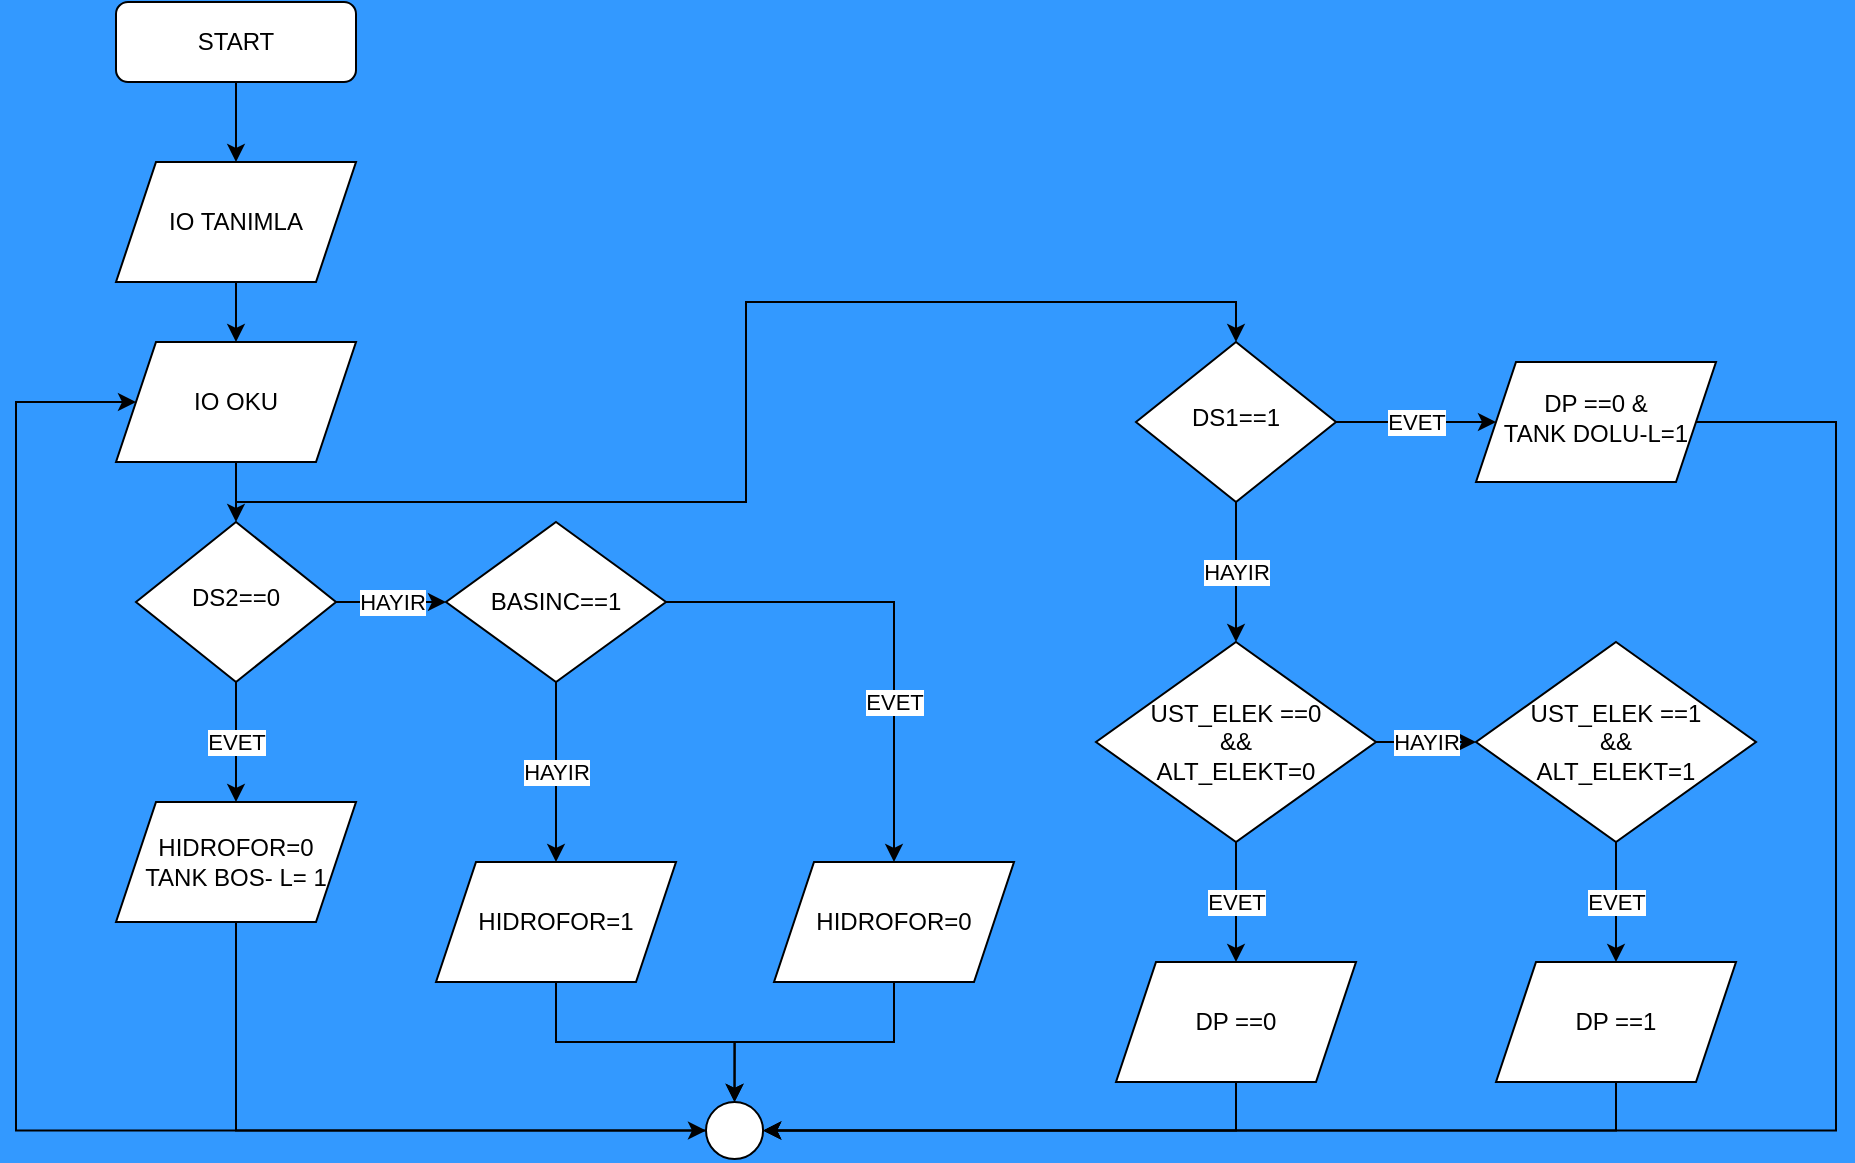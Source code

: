 <mxfile version="14.2.9" type="device"><diagram id="C5RBs43oDa-KdzZeNtuy" name="Page-1"><mxGraphModel dx="1221" dy="654" grid="1" gridSize="10" guides="1" tooltips="1" connect="1" arrows="1" fold="1" page="1" pageScale="1" pageWidth="827" pageHeight="1169" background="#3399FF" math="0" shadow="0"><root><mxCell id="WIyWlLk6GJQsqaUBKTNV-0"/><mxCell id="WIyWlLk6GJQsqaUBKTNV-1" parent="WIyWlLk6GJQsqaUBKTNV-0"/><mxCell id="rP_sFZVEoPLhkOMxS7kW-1" value="" style="edgeStyle=orthogonalEdgeStyle;rounded=0;orthogonalLoop=1;jettySize=auto;html=1;" edge="1" parent="WIyWlLk6GJQsqaUBKTNV-1" source="WIyWlLk6GJQsqaUBKTNV-3" target="rP_sFZVEoPLhkOMxS7kW-0"><mxGeometry relative="1" as="geometry"/></mxCell><mxCell id="WIyWlLk6GJQsqaUBKTNV-3" value="START" style="rounded=1;whiteSpace=wrap;html=1;fontSize=12;glass=0;strokeWidth=1;shadow=0;" parent="WIyWlLk6GJQsqaUBKTNV-1" vertex="1"><mxGeometry x="60" y="30" width="120" height="40" as="geometry"/></mxCell><mxCell id="rP_sFZVEoPLhkOMxS7kW-3" value="" style="edgeStyle=orthogonalEdgeStyle;rounded=0;orthogonalLoop=1;jettySize=auto;html=1;" edge="1" parent="WIyWlLk6GJQsqaUBKTNV-1" source="rP_sFZVEoPLhkOMxS7kW-0" target="rP_sFZVEoPLhkOMxS7kW-2"><mxGeometry relative="1" as="geometry"/></mxCell><mxCell id="rP_sFZVEoPLhkOMxS7kW-0" value="IO TANIMLA" style="shape=parallelogram;perimeter=parallelogramPerimeter;whiteSpace=wrap;html=1;fixedSize=1;" vertex="1" parent="WIyWlLk6GJQsqaUBKTNV-1"><mxGeometry x="60" y="110" width="120" height="60" as="geometry"/></mxCell><mxCell id="rP_sFZVEoPLhkOMxS7kW-5" value="" style="edgeStyle=orthogonalEdgeStyle;rounded=0;orthogonalLoop=1;jettySize=auto;html=1;" edge="1" parent="WIyWlLk6GJQsqaUBKTNV-1" source="rP_sFZVEoPLhkOMxS7kW-2" target="rP_sFZVEoPLhkOMxS7kW-4"><mxGeometry relative="1" as="geometry"/></mxCell><mxCell id="rP_sFZVEoPLhkOMxS7kW-19" style="edgeStyle=orthogonalEdgeStyle;rounded=0;orthogonalLoop=1;jettySize=auto;html=1;exitX=0.5;exitY=1;exitDx=0;exitDy=0;entryX=0.5;entryY=0;entryDx=0;entryDy=0;" edge="1" parent="WIyWlLk6GJQsqaUBKTNV-1" source="rP_sFZVEoPLhkOMxS7kW-2" target="rP_sFZVEoPLhkOMxS7kW-18"><mxGeometry relative="1" as="geometry"/></mxCell><mxCell id="rP_sFZVEoPLhkOMxS7kW-2" value="IO OKU" style="shape=parallelogram;perimeter=parallelogramPerimeter;whiteSpace=wrap;html=1;fixedSize=1;" vertex="1" parent="WIyWlLk6GJQsqaUBKTNV-1"><mxGeometry x="60" y="200" width="120" height="60" as="geometry"/></mxCell><mxCell id="rP_sFZVEoPLhkOMxS7kW-7" value="EVET" style="edgeStyle=orthogonalEdgeStyle;rounded=0;orthogonalLoop=1;jettySize=auto;html=1;" edge="1" parent="WIyWlLk6GJQsqaUBKTNV-1" source="rP_sFZVEoPLhkOMxS7kW-4" target="rP_sFZVEoPLhkOMxS7kW-6"><mxGeometry relative="1" as="geometry"/></mxCell><mxCell id="rP_sFZVEoPLhkOMxS7kW-11" value="HAYIR" style="edgeStyle=orthogonalEdgeStyle;rounded=0;orthogonalLoop=1;jettySize=auto;html=1;" edge="1" parent="WIyWlLk6GJQsqaUBKTNV-1" source="rP_sFZVEoPLhkOMxS7kW-4" target="rP_sFZVEoPLhkOMxS7kW-10"><mxGeometry relative="1" as="geometry"/></mxCell><mxCell id="rP_sFZVEoPLhkOMxS7kW-4" value="DS2==0" style="rhombus;whiteSpace=wrap;html=1;shadow=0;fontFamily=Helvetica;fontSize=12;align=center;strokeWidth=1;spacing=6;spacingTop=-4;" vertex="1" parent="WIyWlLk6GJQsqaUBKTNV-1"><mxGeometry x="70" y="290" width="100" height="80" as="geometry"/></mxCell><mxCell id="rP_sFZVEoPLhkOMxS7kW-9" style="edgeStyle=orthogonalEdgeStyle;rounded=0;orthogonalLoop=1;jettySize=auto;html=1;entryX=0;entryY=0.5;entryDx=0;entryDy=0;exitX=0.5;exitY=1;exitDx=0;exitDy=0;" edge="1" parent="WIyWlLk6GJQsqaUBKTNV-1" source="rP_sFZVEoPLhkOMxS7kW-6" target="rP_sFZVEoPLhkOMxS7kW-8"><mxGeometry relative="1" as="geometry"/></mxCell><mxCell id="rP_sFZVEoPLhkOMxS7kW-6" value="HIDROFOR=0&lt;br&gt;TANK BOS- L= 1" style="shape=parallelogram;perimeter=parallelogramPerimeter;whiteSpace=wrap;html=1;fixedSize=1;" vertex="1" parent="WIyWlLk6GJQsqaUBKTNV-1"><mxGeometry x="60" y="430" width="120" height="60" as="geometry"/></mxCell><mxCell id="rP_sFZVEoPLhkOMxS7kW-36" style="edgeStyle=orthogonalEdgeStyle;rounded=0;orthogonalLoop=1;jettySize=auto;html=1;entryX=0;entryY=0.5;entryDx=0;entryDy=0;" edge="1" parent="WIyWlLk6GJQsqaUBKTNV-1" source="rP_sFZVEoPLhkOMxS7kW-8" target="rP_sFZVEoPLhkOMxS7kW-2"><mxGeometry relative="1" as="geometry"><Array as="points"><mxPoint x="10" y="594"/><mxPoint x="10" y="230"/></Array></mxGeometry></mxCell><mxCell id="rP_sFZVEoPLhkOMxS7kW-8" value="" style="ellipse;whiteSpace=wrap;html=1;aspect=fixed;rotation=0;" vertex="1" parent="WIyWlLk6GJQsqaUBKTNV-1"><mxGeometry x="355" y="580" width="28.54" height="28.54" as="geometry"/></mxCell><mxCell id="rP_sFZVEoPLhkOMxS7kW-13" value="EVET" style="edgeStyle=orthogonalEdgeStyle;rounded=0;orthogonalLoop=1;jettySize=auto;html=1;" edge="1" parent="WIyWlLk6GJQsqaUBKTNV-1" source="rP_sFZVEoPLhkOMxS7kW-10" target="rP_sFZVEoPLhkOMxS7kW-12"><mxGeometry x="0.344" relative="1" as="geometry"><mxPoint as="offset"/></mxGeometry></mxCell><mxCell id="rP_sFZVEoPLhkOMxS7kW-15" value="HAYIR" style="edgeStyle=orthogonalEdgeStyle;rounded=0;orthogonalLoop=1;jettySize=auto;html=1;" edge="1" parent="WIyWlLk6GJQsqaUBKTNV-1" source="rP_sFZVEoPLhkOMxS7kW-10" target="rP_sFZVEoPLhkOMxS7kW-14"><mxGeometry relative="1" as="geometry"/></mxCell><mxCell id="rP_sFZVEoPLhkOMxS7kW-10" value="BASINC==1" style="rhombus;whiteSpace=wrap;html=1;" vertex="1" parent="WIyWlLk6GJQsqaUBKTNV-1"><mxGeometry x="225" y="290" width="110" height="80" as="geometry"/></mxCell><mxCell id="rP_sFZVEoPLhkOMxS7kW-17" style="edgeStyle=orthogonalEdgeStyle;rounded=0;orthogonalLoop=1;jettySize=auto;html=1;entryX=0.5;entryY=0;entryDx=0;entryDy=0;exitX=0.5;exitY=1;exitDx=0;exitDy=0;" edge="1" parent="WIyWlLk6GJQsqaUBKTNV-1" source="rP_sFZVEoPLhkOMxS7kW-12" target="rP_sFZVEoPLhkOMxS7kW-8"><mxGeometry relative="1" as="geometry"/></mxCell><mxCell id="rP_sFZVEoPLhkOMxS7kW-12" value="HIDROFOR=0" style="shape=parallelogram;perimeter=parallelogramPerimeter;whiteSpace=wrap;html=1;fixedSize=1;" vertex="1" parent="WIyWlLk6GJQsqaUBKTNV-1"><mxGeometry x="389" y="460" width="120" height="60" as="geometry"/></mxCell><mxCell id="rP_sFZVEoPLhkOMxS7kW-16" style="edgeStyle=orthogonalEdgeStyle;rounded=0;orthogonalLoop=1;jettySize=auto;html=1;entryX=0.5;entryY=0;entryDx=0;entryDy=0;exitX=0.5;exitY=1;exitDx=0;exitDy=0;" edge="1" parent="WIyWlLk6GJQsqaUBKTNV-1" source="rP_sFZVEoPLhkOMxS7kW-14" target="rP_sFZVEoPLhkOMxS7kW-8"><mxGeometry relative="1" as="geometry"/></mxCell><mxCell id="rP_sFZVEoPLhkOMxS7kW-14" value="HIDROFOR=1" style="shape=parallelogram;perimeter=parallelogramPerimeter;whiteSpace=wrap;html=1;fixedSize=1;" vertex="1" parent="WIyWlLk6GJQsqaUBKTNV-1"><mxGeometry x="220" y="460" width="120" height="60" as="geometry"/></mxCell><mxCell id="rP_sFZVEoPLhkOMxS7kW-21" value="EVET" style="edgeStyle=orthogonalEdgeStyle;rounded=0;orthogonalLoop=1;jettySize=auto;html=1;" edge="1" parent="WIyWlLk6GJQsqaUBKTNV-1" source="rP_sFZVEoPLhkOMxS7kW-18" target="rP_sFZVEoPLhkOMxS7kW-20"><mxGeometry relative="1" as="geometry"/></mxCell><mxCell id="rP_sFZVEoPLhkOMxS7kW-23" value="HAYIR" style="edgeStyle=orthogonalEdgeStyle;rounded=0;orthogonalLoop=1;jettySize=auto;html=1;" edge="1" parent="WIyWlLk6GJQsqaUBKTNV-1" source="rP_sFZVEoPLhkOMxS7kW-18" target="rP_sFZVEoPLhkOMxS7kW-22"><mxGeometry relative="1" as="geometry"/></mxCell><mxCell id="rP_sFZVEoPLhkOMxS7kW-18" value="DS1==1" style="rhombus;whiteSpace=wrap;html=1;shadow=0;fontFamily=Helvetica;fontSize=12;align=center;strokeWidth=1;spacing=6;spacingTop=-4;" vertex="1" parent="WIyWlLk6GJQsqaUBKTNV-1"><mxGeometry x="570" y="200" width="100" height="80" as="geometry"/></mxCell><mxCell id="rP_sFZVEoPLhkOMxS7kW-35" style="edgeStyle=orthogonalEdgeStyle;rounded=0;orthogonalLoop=1;jettySize=auto;html=1;entryX=1;entryY=0.5;entryDx=0;entryDy=0;" edge="1" parent="WIyWlLk6GJQsqaUBKTNV-1" source="rP_sFZVEoPLhkOMxS7kW-20" target="rP_sFZVEoPLhkOMxS7kW-8"><mxGeometry relative="1" as="geometry"><Array as="points"><mxPoint x="920" y="240"/><mxPoint x="920" y="594"/></Array></mxGeometry></mxCell><mxCell id="rP_sFZVEoPLhkOMxS7kW-20" value="DP ==0 &amp;amp; &lt;br&gt;TANK DOLU-L=1" style="shape=parallelogram;perimeter=parallelogramPerimeter;whiteSpace=wrap;html=1;fixedSize=1;shadow=0;strokeWidth=1;spacing=6;spacingTop=-4;" vertex="1" parent="WIyWlLk6GJQsqaUBKTNV-1"><mxGeometry x="740" y="210" width="120" height="60" as="geometry"/></mxCell><mxCell id="rP_sFZVEoPLhkOMxS7kW-25" value="EVET" style="edgeStyle=orthogonalEdgeStyle;rounded=0;orthogonalLoop=1;jettySize=auto;html=1;" edge="1" parent="WIyWlLk6GJQsqaUBKTNV-1" source="rP_sFZVEoPLhkOMxS7kW-22" target="rP_sFZVEoPLhkOMxS7kW-24"><mxGeometry relative="1" as="geometry"/></mxCell><mxCell id="rP_sFZVEoPLhkOMxS7kW-29" value="HAYIR" style="edgeStyle=orthogonalEdgeStyle;rounded=0;orthogonalLoop=1;jettySize=auto;html=1;entryX=0;entryY=0.5;entryDx=0;entryDy=0;" edge="1" parent="WIyWlLk6GJQsqaUBKTNV-1" source="rP_sFZVEoPLhkOMxS7kW-22" target="rP_sFZVEoPLhkOMxS7kW-28"><mxGeometry relative="1" as="geometry"/></mxCell><mxCell id="rP_sFZVEoPLhkOMxS7kW-22" value="UST_ELEK ==0&lt;br&gt;&amp;amp;&amp;amp;&lt;br&gt;ALT_ELEKT=0" style="rhombus;whiteSpace=wrap;html=1;" vertex="1" parent="WIyWlLk6GJQsqaUBKTNV-1"><mxGeometry x="550" y="350" width="140" height="100" as="geometry"/></mxCell><mxCell id="rP_sFZVEoPLhkOMxS7kW-32" style="edgeStyle=orthogonalEdgeStyle;rounded=0;orthogonalLoop=1;jettySize=auto;html=1;entryX=1;entryY=0.5;entryDx=0;entryDy=0;" edge="1" parent="WIyWlLk6GJQsqaUBKTNV-1" source="rP_sFZVEoPLhkOMxS7kW-24" target="rP_sFZVEoPLhkOMxS7kW-8"><mxGeometry relative="1" as="geometry"><Array as="points"><mxPoint x="620" y="594"/></Array></mxGeometry></mxCell><mxCell id="rP_sFZVEoPLhkOMxS7kW-24" value="&lt;span&gt;DP ==0&lt;/span&gt;" style="shape=parallelogram;perimeter=parallelogramPerimeter;whiteSpace=wrap;html=1;fixedSize=1;" vertex="1" parent="WIyWlLk6GJQsqaUBKTNV-1"><mxGeometry x="560" y="510" width="120" height="60" as="geometry"/></mxCell><mxCell id="rP_sFZVEoPLhkOMxS7kW-31" value="EVET" style="edgeStyle=orthogonalEdgeStyle;rounded=0;orthogonalLoop=1;jettySize=auto;html=1;" edge="1" parent="WIyWlLk6GJQsqaUBKTNV-1" source="rP_sFZVEoPLhkOMxS7kW-28" target="rP_sFZVEoPLhkOMxS7kW-30"><mxGeometry relative="1" as="geometry"/></mxCell><mxCell id="rP_sFZVEoPLhkOMxS7kW-28" value="UST_ELEK ==1&lt;br&gt;&amp;amp;&amp;amp;&lt;br&gt;ALT_ELEKT=1" style="rhombus;whiteSpace=wrap;html=1;" vertex="1" parent="WIyWlLk6GJQsqaUBKTNV-1"><mxGeometry x="740" y="350" width="140" height="100" as="geometry"/></mxCell><mxCell id="rP_sFZVEoPLhkOMxS7kW-33" style="edgeStyle=orthogonalEdgeStyle;rounded=0;orthogonalLoop=1;jettySize=auto;html=1;entryX=1;entryY=0.5;entryDx=0;entryDy=0;" edge="1" parent="WIyWlLk6GJQsqaUBKTNV-1" source="rP_sFZVEoPLhkOMxS7kW-30" target="rP_sFZVEoPLhkOMxS7kW-8"><mxGeometry relative="1" as="geometry"><Array as="points"><mxPoint x="810" y="594"/></Array></mxGeometry></mxCell><mxCell id="rP_sFZVEoPLhkOMxS7kW-30" value="DP ==1" style="shape=parallelogram;perimeter=parallelogramPerimeter;whiteSpace=wrap;html=1;fixedSize=1;" vertex="1" parent="WIyWlLk6GJQsqaUBKTNV-1"><mxGeometry x="750" y="510" width="120" height="60" as="geometry"/></mxCell></root></mxGraphModel></diagram></mxfile>